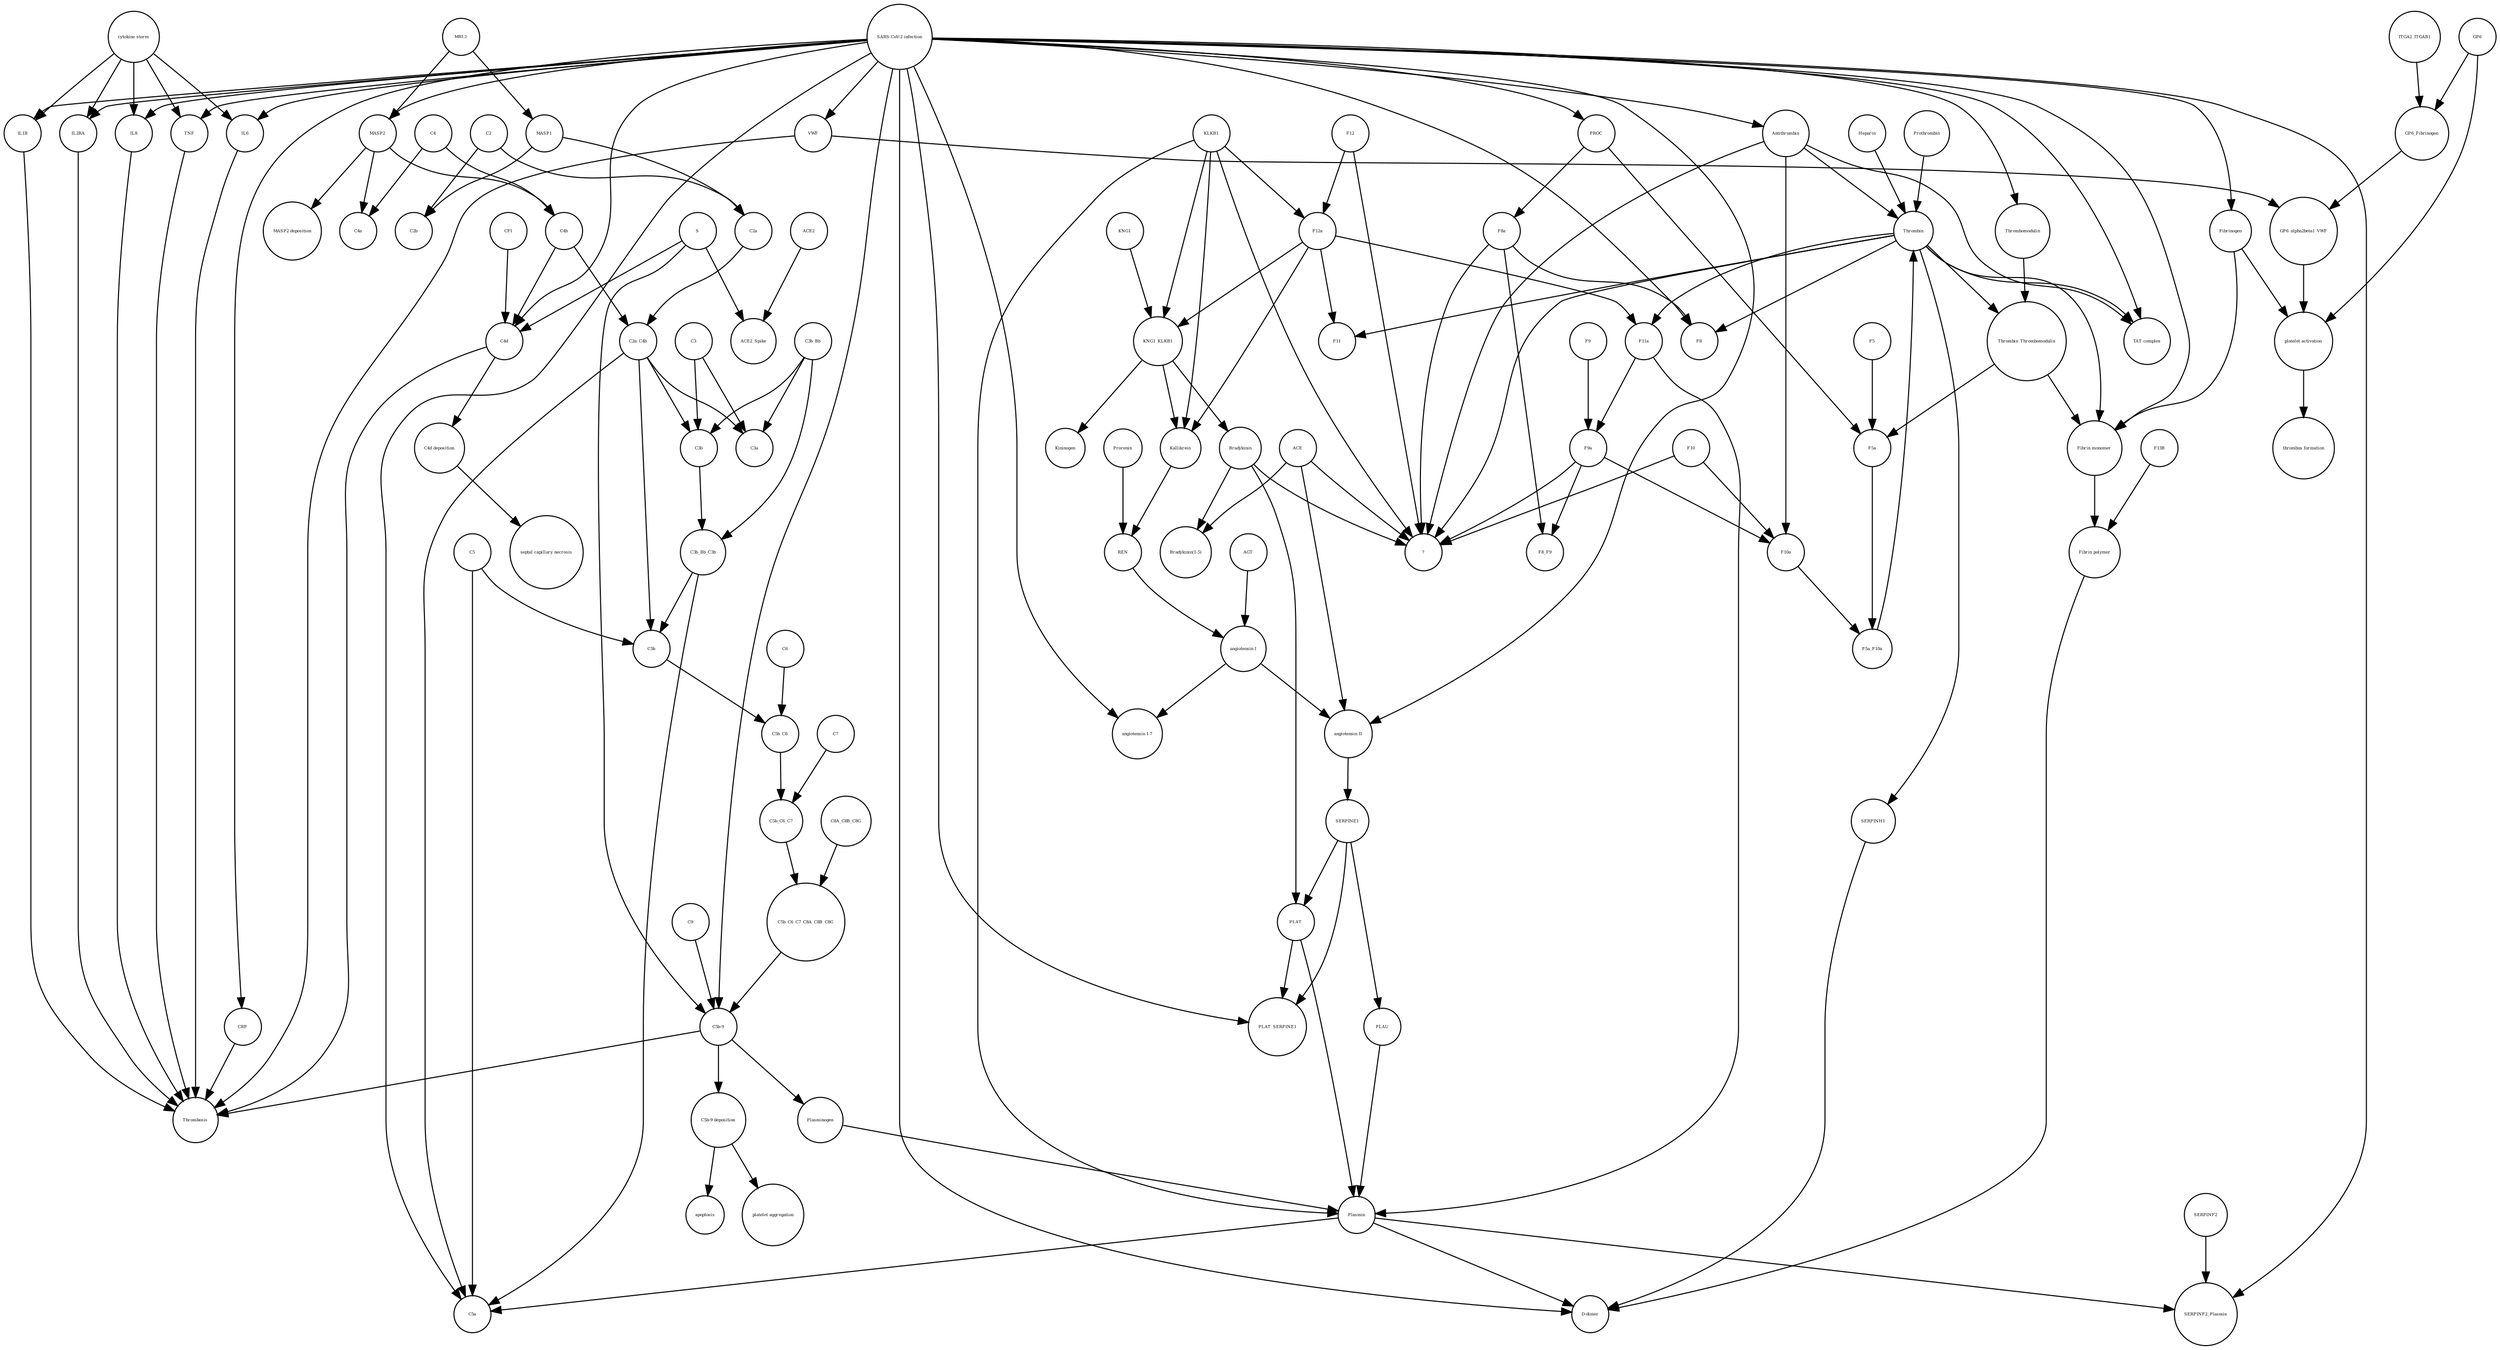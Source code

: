strict digraph  {
CFI [annotation="urn_miriam_hgnc_HGNC%3A2771", bipartite=0, cls=macromolecule, fontsize=4, label=CFI, shape=circle];
F5a [annotation="urn_miriam_hgnc_HGNC%3A3542", bipartite=0, cls=macromolecule, fontsize=4, label=F5a, shape=circle];
PLAT_SERPINE1 [annotation=urn_miriam_pubmed_22449964, bipartite=0, cls=complex, fontsize=4, label=PLAT_SERPINE1, shape=circle];
IL2RA [annotation="urn_miriam_hgnc_HGNC%3A6008", bipartite=0, cls=macromolecule, fontsize=4, label=IL2RA, shape=circle];
C5b [annotation="", bipartite=0, cls=macromolecule, fontsize=4, label=C5b, shape=circle];
F12a [annotation="urn_miriam_hgnc_HGNC%3A3530", bipartite=0, cls=macromolecule, fontsize=4, label=F12a, shape=circle];
F5 [annotation="urn_miriam_hgnc_HGNC%3A3541", bipartite=0, cls=macromolecule, fontsize=4, label=F5, shape=circle];
C4d [annotation="", bipartite=0, cls=macromolecule, fontsize=4, label=C4d, shape=circle];
Kininogen [annotation="urn_miriam_hgnc_HGNC%3A6383", bipartite=0, cls=macromolecule, fontsize=4, label=Kininogen, shape=circle];
IL6 [annotation=urn_miriam_hgnc_6018, bipartite=0, cls=macromolecule, fontsize=4, label=IL6, shape=circle];
F10 [annotation="urn_miriam_hgnc_HGNC%3A3528", bipartite=0, cls=macromolecule, fontsize=4, label=F10, shape=circle];
IL1B [annotation=urn_miriam_hgnc_5992, bipartite=0, cls=macromolecule, fontsize=4, label=IL1B, shape=circle];
F12 [annotation="urn_miriam_hgnc_HGNC%3A3530", bipartite=0, cls=macromolecule, fontsize=4, label=F12, shape=circle];
SERPINE1 [annotation="urn_miriam_hgnc_HGNC%3A8593", bipartite=0, cls=macromolecule, fontsize=4, label=SERPINE1, shape=circle];
C4a [annotation="", bipartite=0, cls=macromolecule, fontsize=4, label=C4a, shape=circle];
"angiotensin II" [annotation="urn_miriam_obo.chebi_CHEBI%3A2718", bipartite=0, cls="simple chemical", fontsize=4, label="angiotensin II", shape=circle];
C2a [annotation="", bipartite=0, cls=macromolecule, fontsize=4, label=C2a, shape=circle];
F8_F9 [annotation=urn_miriam_pubmed_22471307, bipartite=0, cls=complex, fontsize=4, label=F8_F9, shape=circle];
F9 [annotation="urn_miriam_hgnc_HGNC%3A35531", bipartite=0, cls=macromolecule, fontsize=4, label=F9, shape=circle];
C5 [annotation="urn_miriam_hgnc_HGNC%3A1331", bipartite=0, cls=macromolecule, fontsize=4, label=C5, shape=circle];
"Fibrin polymer" [annotation="", bipartite=0, cls=macromolecule, fontsize=4, label="Fibrin polymer", shape=circle];
C2a_C4b [annotation="", bipartite=0, cls=complex, fontsize=4, label=C2a_C4b, shape=circle];
Heparin [annotation="urn_miriam_pubmed_708377|urn_miriam_obo.chebi_CHEBI%3A28304", bipartite=0, cls="simple chemical", fontsize=4, label=Heparin, shape=circle];
"septal capillary necrosis" [annotation="", bipartite=0, cls=phenotype, fontsize=4, label="septal capillary necrosis", shape=circle];
"C5b-9" [annotation="", bipartite=0, cls=complex, fontsize=4, label="C5b-9", shape=circle];
C7 [annotation="urn_miriam_hgnc_HGNC%3A1346", bipartite=0, cls=macromolecule, fontsize=4, label=C7, shape=circle];
ACE [annotation="urn_miriam_hgnc_HGNC%3A2707", bipartite=0, cls=macromolecule, fontsize=4, label=ACE, shape=circle];
C5b_C6_C7 [annotation=urn_miriam_pubmed_28630159, bipartite=0, cls=complex, fontsize=4, label=C5b_C6_C7, shape=circle];
Kallikrein [annotation=urn_miriam_hgnc_6371, bipartite=0, cls=macromolecule, fontsize=4, label=Kallikrein, shape=circle];
"MASP2 deposition" [annotation="", bipartite=0, cls=phenotype, fontsize=4, label="MASP2 deposition", shape=circle];
F9a [annotation="", bipartite=0, cls=macromolecule, fontsize=4, label=F9a, shape=circle];
F8 [annotation="urn_miriam_hgnc_HGNC%3A3546", bipartite=0, cls=macromolecule, fontsize=4, label=F8, shape=circle];
ITGA2_ITGAB1 [annotation="urn_miriam_intact_EBI-16428357", bipartite=0, cls=complex, fontsize=4, label=ITGA2_ITGAB1, shape=circle];
"angiotensin I" [annotation="urn_miriam_obo.chebi_CHEBI%3A2718", bipartite=0, cls="simple chemical", fontsize=4, label="angiotensin I", shape=circle];
C8A_C8B_C8G [annotation="", bipartite=0, cls=complex, fontsize=4, label=C8A_C8B_C8G, shape=circle];
Prothrombin [annotation="urn_miriam_hgnc_HGNC%3A3535", bipartite=0, cls=macromolecule, fontsize=4, label=Prothrombin, shape=circle];
KNG1_KLKB1 [annotation=urn_miriam_pubmed_17598838, bipartite=0, cls=complex, fontsize=4, label=KNG1_KLKB1, shape=circle];
C6 [annotation="urn_miriam_hgnc_HGNC%3A1339", bipartite=0, cls=macromolecule, fontsize=4, label=C6, shape=circle];
F11 [annotation="urn_miriam_hgnc_HGNC%3A3529", bipartite=0, cls=macromolecule, fontsize=4, label=F11, shape=circle];
MASP2 [annotation=urn_miriam_hgnc_6902, bipartite=0, cls=macromolecule, fontsize=4, label=MASP2, shape=circle];
SERPINF2_Plasmin [annotation="", bipartite=0, cls=complex, fontsize=4, label=SERPINF2_Plasmin, shape=circle];
C2 [annotation="urn_miriam_hgnc_HGNC%3A1248", bipartite=0, cls=macromolecule, fontsize=4, label=C2, shape=circle];
F8a [annotation="urn_miriam_hgnc_HGNC%3A3546", bipartite=0, cls=macromolecule, fontsize=4, label=F8a, shape=circle];
REN [annotation="urn_miriam_hgnc_HGNC%3A9958", bipartite=0, cls=macromolecule, fontsize=4, label=REN, shape=circle];
"angiotensin I-7" [annotation="urn_miriam_obo.chebi_CHEBI%3A55438", bipartite=0, cls="simple chemical", fontsize=4, label="angiotensin I-7", shape=circle];
GP6_Fibrinogen [annotation="", bipartite=0, cls=complex, fontsize=4, label=GP6_Fibrinogen, shape=circle];
ACE2 [annotation="urn_miriam_hgnc_HGNC%3A13557", bipartite=0, cls=macromolecule, fontsize=4, label=ACE2, shape=circle];
F11a [annotation="urn_miriam_hgnc_HGNC%3A3529", bipartite=0, cls=macromolecule, fontsize=4, label=F11a, shape=circle];
GP6_alpha2beta1_VWF [annotation="", bipartite=0, cls=complex, fontsize=4, label=GP6_alpha2beta1_VWF, shape=circle];
"SARS-CoV-2 infection" [annotation=urn_miriam_taxonomy_2697049, bipartite=0, cls=phenotype, fontsize=4, label="SARS-CoV-2 infection", shape=circle];
"TAT complex" [annotation=urn_miriam_pubmed_22930518, bipartite=0, cls=complex, fontsize=4, label="TAT complex", shape=circle];
"C4d deposition" [annotation="", bipartite=0, cls=phenotype, fontsize=4, label="C4d deposition", shape=circle];
Antithrombin [annotation="urn_miriam_hgnc_HGNC%3A775", bipartite=0, cls=macromolecule, fontsize=4, label=Antithrombin, shape=circle];
KLKB1 [annotation=urn_miriam_hgnc_6371, bipartite=0, cls=macromolecule, fontsize=4, label=KLKB1, shape=circle];
C5b_C6 [annotation="", bipartite=0, cls=complex, fontsize=4, label=C5b_C6, shape=circle];
Thrombin [annotation="urn_miriam_hgnc_HGNC%3A3535", bipartite=0, cls=macromolecule, fontsize=4, label=Thrombin, shape=circle];
PROC [annotation="urn_miriam_hgnc_HGNC%3A9451", bipartite=0, cls=macromolecule, fontsize=4, label=PROC, shape=circle];
Prorenin [annotation="", bipartite=0, cls=macromolecule, fontsize=4, label=Prorenin, shape=circle];
C3b_Bb_C3b [annotation="urn_miriam_pubmed_12440962|urn_miriam_brenda_34.4.21.47", bipartite=0, cls=complex, fontsize=4, label=C3b_Bb_C3b, shape=circle];
C3a [annotation="", bipartite=0, cls=macromolecule, fontsize=4, label=C3a, shape=circle];
Thrombosis [annotation="urn_miriam_mesh_D013923|urn_miriam_mesh_D055806", bipartite=0, cls=phenotype, fontsize=4, label=Thrombosis, shape=circle];
"C5b-9 deposition" [annotation="", bipartite=0, cls=phenotype, fontsize=4, label="C5b-9 deposition", shape=circle];
IL8 [annotation="urn_miriam_hgnc_HGNC%3A6025", bipartite=0, cls=macromolecule, fontsize=4, label=IL8, shape=circle];
C4 [annotation="", bipartite=0, cls=macromolecule, fontsize=4, label=C4, shape=circle];
C9 [annotation="urn_miriam_hgnc_HGNC%3A1358", bipartite=0, cls=macromolecule, fontsize=4, label=C9, shape=circle];
C5b_C6_C7_C8A_C8B_C8G [annotation=urn_miriam_pubmed_28630159, bipartite=0, cls=complex, fontsize=4, label=C5b_C6_C7_C8A_C8B_C8G, shape=circle];
"Bradykinin(1-5)" [annotation="", bipartite=0, cls=macromolecule, fontsize=4, label="Bradykinin(1-5)", shape=circle];
"cytokine storm" [annotation=urn_miriam_pubmed_2504360, bipartite=0, cls=phenotype, fontsize=4, label="cytokine storm", shape=circle];
F5a_F10a [annotation=urn_miriam_pubmed_2303476, bipartite=0, cls=complex, fontsize=4, label=F5a_F10a, shape=circle];
C3b [annotation="", bipartite=0, cls=macromolecule, fontsize=4, label=C3b, shape=circle];
TNF [annotation=urn_miriam_hgnc_11892, bipartite=0, cls=macromolecule, fontsize=4, label=TNF, shape=circle];
Bradykinin [annotation="urn_miriam_obo.chebi_CHEBI%3A3165", bipartite=0, cls=macromolecule, fontsize=4, label=Bradykinin, shape=circle];
KNG1 [annotation="urn_miriam_hgnc.symbol_6383", bipartite=0, cls=macromolecule, fontsize=4, label=KNG1, shape=circle];
PLAT [annotation="urn_miriam_hgnc_HGNC%3A9051", bipartite=0, cls=macromolecule, fontsize=4, label=PLAT, shape=circle];
MASP1 [annotation="urn_miriam_hgnc_HGNC%3A6901", bipartite=0, cls=macromolecule, fontsize=4, label=MASP1, shape=circle];
F13B [annotation="", bipartite=0, cls=macromolecule, fontsize=4, label=F13B, shape=circle];
MBL2 [annotation=urn_miriam_hgnc_6902, bipartite=0, cls=macromolecule, fontsize=4, label=MBL2, shape=circle];
C3b_Bb [annotation="urn_miriam_pubmed_12440962|urn_miriam_brenda_3.4.21.47", bipartite=0, cls=complex, fontsize=4, label=C3b_Bb, shape=circle];
"thrombus formation" [annotation="", bipartite=0, cls=phenotype, fontsize=4, label="thrombus formation", shape=circle];
AGT [annotation="urn_miriam_hgnc_HGNC%3A333", bipartite=0, cls=macromolecule, fontsize=4, label=AGT, shape=circle];
GP6 [annotation=urn_miriam_hgnc_14388, bipartite=0, cls=macromolecule, fontsize=4, label=GP6, shape=circle];
Fibrinogen [annotation=urn_miriam_pubmed_19296670, bipartite=0, cls=complex, fontsize=4, label=Fibrinogen, shape=circle];
CRP [annotation="urn_miriam_hgnc_HGNC%3A2367", bipartite=0, cls=macromolecule, fontsize=4, label=CRP, shape=circle];
PLAU [annotation="", bipartite=0, cls=macromolecule, fontsize=4, label=PLAU, shape=circle];
ACE2_Spike [annotation="", bipartite=0, cls=complex, fontsize=4, label=ACE2_Spike, shape=circle];
C3 [annotation="urn_miriam_hgnc_HGNC%3A1318", bipartite=0, cls=macromolecule, fontsize=4, label=C3, shape=circle];
C4b [annotation="", bipartite=0, cls=macromolecule, fontsize=4, label=C4b, shape=circle];
C5a [annotation="", bipartite=0, cls=macromolecule, fontsize=4, label=C5a, shape=circle];
Plasmin [annotation="urn_miriam_hgnc_HGNC%3A9051", bipartite=0, cls=macromolecule, fontsize=4, label=Plasmin, shape=circle];
"platelet activation" [annotation="urn_miriam_obo.go_GO%3A0030168", bipartite=0, cls=phenotype, fontsize=4, label="platelet activation", shape=circle];
"?" [annotation="", bipartite=0, cls=macromolecule, fontsize=4, label="?", shape=circle];
"D-dimer" [annotation=urn_miriam_pubmed_19008457, bipartite=0, cls=macromolecule, fontsize=4, label="D-dimer", shape=circle];
"Fibrin monomer" [annotation="", bipartite=0, cls=macromolecule, fontsize=4, label="Fibrin monomer", shape=circle];
apoptosis [annotation="urn_miriam_obo.go_GO%3A0006915", bipartite=0, cls=phenotype, fontsize=4, label=apoptosis, shape=circle];
SERPINF2 [annotation="urn_miriam_hgnc_HGNC%3A9075", bipartite=0, cls=macromolecule, fontsize=4, label=SERPINF2, shape=circle];
F10a [annotation="urn_miriam_hgnc_HGNC%3A3528", bipartite=0, cls=macromolecule, fontsize=4, label=F10a, shape=circle];
C2b [annotation="", bipartite=0, cls=macromolecule, fontsize=4, label=C2b, shape=circle];
Thrombomodulin [annotation="urn_miriam_hgnc_HGNC%3A11784", bipartite=0, cls=macromolecule, fontsize=4, label=Thrombomodulin, shape=circle];
S [annotation="urn_miriam_uniprot_P0DTC2|urn_miriam_uniprot_P59594", bipartite=0, cls=macromolecule, fontsize=4, label=S, shape=circle];
SERPINH1 [annotation="urn_miriam_hgnc_HGNC%3A1546", bipartite=0, cls=macromolecule, fontsize=4, label=SERPINH1, shape=circle];
"platelet aggregation" [annotation="urn_miriam_obo.go_GO%3A0030168", bipartite=0, cls=phenotype, fontsize=4, label="platelet aggregation", shape=circle];
Thrombin_Thrombomodulin [annotation="urn_miriam_pubmed_6282863|urn_miriam_taxonomy_9986", bipartite=0, cls=complex, fontsize=4, label=Thrombin_Thrombomodulin, shape=circle];
Plasminogen [annotation="urn_miriam_hgnc_HGNC%3A9071", bipartite=0, cls=macromolecule, fontsize=4, label=Plasminogen, shape=circle];
VWF [annotation="urn_miriam_hgnc_HGNC%3A12726", bipartite=0, cls=macromolecule, fontsize=4, label=VWF, shape=circle];
CFI -> C4d  [annotation=urn_miriam_pubmed_19362461, interaction_type=catalysis];
F5a -> F5a_F10a  [annotation="", interaction_type=production];
IL2RA -> Thrombosis  [annotation="", interaction_type=production];
C5b -> C5b_C6  [annotation="", interaction_type=production];
F12a -> F11a  [annotation="", interaction_type=production];
F12a -> F11  [annotation="", interaction_type=production];
F12a -> KNG1_KLKB1  [annotation=urn_miriam_pubmed_7944388, interaction_type=catalysis];
F12a -> Kallikrein  [annotation=urn_miriam_pubmed_21304106, interaction_type=catalysis];
F5 -> F5a  [annotation="", interaction_type=production];
C4d -> Thrombosis  [annotation="", interaction_type=production];
C4d -> "C4d deposition"  [annotation="", interaction_type=production];
IL6 -> Thrombosis  [annotation="", interaction_type=production];
F10 -> F10a  [annotation="", interaction_type=production];
F10 -> "?"  [annotation="", interaction_type=production];
IL1B -> Thrombosis  [annotation="", interaction_type=production];
F12 -> F12a  [annotation="", interaction_type=production];
F12 -> "?"  [annotation="", interaction_type=production];
SERPINE1 -> PLAU  [annotation=urn_miriam_pubmed_21199867, interaction_type=inhibition];
SERPINE1 -> PLAT  [annotation="urn_miriam_pubmed_10373228|urn_miriam_pubmed_2769655", interaction_type=inhibition];
SERPINE1 -> PLAT_SERPINE1  [annotation="", interaction_type=production];
"angiotensin II" -> SERPINE1  [annotation="", interaction_type=production];
C2a -> C2a_C4b  [annotation="", interaction_type=production];
F9 -> F9a  [annotation="", interaction_type=production];
C5 -> C5a  [annotation="", interaction_type=production];
C5 -> C5b  [annotation="", interaction_type=production];
"Fibrin polymer" -> "D-dimer"  [annotation="", interaction_type=production];
C2a_C4b -> C3b  [annotation=urn_miriam_pubmed_12440962, interaction_type=catalysis];
C2a_C4b -> C3a  [annotation=urn_miriam_pubmed_12440962, interaction_type=catalysis];
C2a_C4b -> C5b  [annotation=urn_miriam_pubmed_28630159, interaction_type=catalysis];
C2a_C4b -> C5a  [annotation=urn_miriam_pubmed_28630159, interaction_type=catalysis];
Heparin -> Thrombin  [annotation=urn_miriam_pubmed_15853774, interaction_type=catalysis];
"C5b-9" -> Plasminogen  [annotation="", interaction_type=production];
"C5b-9" -> Thrombosis  [annotation="", interaction_type=production];
"C5b-9" -> "C5b-9 deposition"  [annotation="", interaction_type=production];
C7 -> C5b_C6_C7  [annotation="", interaction_type=production];
ACE -> "?"  [annotation=urn_miriam_pubmed_10969042, interaction_type=catalysis];
ACE -> "Bradykinin(1-5)"  [annotation=urn_miriam_pubmed_10969042, interaction_type=catalysis];
ACE -> "angiotensin II"  [annotation="urn_miriam_taxonomy_9606|urn_miriam_pubmed_190881|urn_miriam_pubmed_10969042", interaction_type=catalysis];
C5b_C6_C7 -> C5b_C6_C7_C8A_C8B_C8G  [annotation="", interaction_type=production];
Kallikrein -> REN  [annotation=urn_miriam_pubmed_12793984, interaction_type=catalysis];
F9a -> F8_F9  [annotation="", interaction_type=production];
F9a -> F10a  [annotation="urn_miriam_pubmed_11551226|urn_miriam_pubmed_15853774", interaction_type=catalysis];
F9a -> "?"  [annotation="urn_miriam_pubmed_11551226|urn_miriam_pubmed_15853774", interaction_type=catalysis];
ITGA2_ITGAB1 -> GP6_Fibrinogen  [annotation="", interaction_type=production];
"angiotensin I" -> "angiotensin I-7"  [annotation="", interaction_type=production];
"angiotensin I" -> "angiotensin II"  [annotation="", interaction_type=production];
C8A_C8B_C8G -> C5b_C6_C7_C8A_C8B_C8G  [annotation="", interaction_type=production];
Prothrombin -> Thrombin  [annotation="", interaction_type=production];
KNG1_KLKB1 -> Kallikrein  [annotation=urn_miriam_isbn_9781482204049, interaction_type=catalysis];
KNG1_KLKB1 -> Bradykinin  [annotation=urn_miriam_isbn_9781482204049, interaction_type=catalysis];
KNG1_KLKB1 -> Kininogen  [annotation=urn_miriam_isbn_9781482204049, interaction_type=catalysis];
C6 -> C5b_C6  [annotation="", interaction_type=production];
MASP2 -> "MASP2 deposition"  [annotation="", interaction_type=production];
MASP2 -> C4a  [annotation=urn_miriam_pubmed_21664989, interaction_type=catalysis];
MASP2 -> C4b  [annotation=urn_miriam_pubmed_21664989, interaction_type=catalysis];
C2 -> C2b  [annotation="", interaction_type=production];
C2 -> C2a  [annotation="", interaction_type=production];
F8a -> F8_F9  [annotation="", interaction_type=production];
F8a -> "?"  [annotation="", interaction_type=production];
F8a -> F8  [annotation="", interaction_type=production];
REN -> "angiotensin I"  [annotation="urn_miriam_pubmed_10585461|urn_miriam_pubmed_30934934|urn_miriam_pubmed_6172448|urn_miriam_taxonomy_9606", interaction_type=catalysis];
GP6_Fibrinogen -> GP6_alpha2beta1_VWF  [annotation="", interaction_type=production];
ACE2 -> ACE2_Spike  [annotation="", interaction_type=production];
F11a -> F9a  [annotation=urn_miriam_pubmed_9100000, interaction_type=catalysis];
F11a -> Plasmin  [annotation=urn_miriam_pubmed_3850647, interaction_type=catalysis];
GP6_alpha2beta1_VWF -> "platelet activation"  [annotation="", interaction_type=production];
"SARS-CoV-2 infection" -> PLAT_SERPINE1  [annotation="", interaction_type=production];
"SARS-CoV-2 infection" -> SERPINF2_Plasmin  [annotation="", interaction_type=production];
"SARS-CoV-2 infection" -> C5a  [annotation="", interaction_type=production];
"SARS-CoV-2 infection" -> Thrombomodulin  [annotation="", interaction_type=production];
"SARS-CoV-2 infection" -> Fibrinogen  [annotation="", interaction_type=production];
"SARS-CoV-2 infection" -> IL2RA  [annotation=urn_miriam_pubmed_32286245, interaction_type=stimulation];
"SARS-CoV-2 infection" -> "angiotensin I-7"  [annotation=urn_miriam_pubmed_23392115, interaction_type=inhibition];
"SARS-CoV-2 infection" -> Antithrombin  [annotation="", interaction_type=production];
"SARS-CoV-2 infection" -> CRP  [annotation="", interaction_type=production];
"SARS-CoV-2 infection" -> "TAT complex"  [annotation="", interaction_type=production];
"SARS-CoV-2 infection" -> MASP2  [annotation="", interaction_type=production];
"SARS-CoV-2 infection" -> TNF  [annotation=urn_miriam_pubmed_32504360, interaction_type=stimulation];
"SARS-CoV-2 infection" -> IL6  [annotation=urn_miriam_pubmed_32286245, interaction_type=stimulation];
"SARS-CoV-2 infection" -> "Fibrin monomer"  [annotation="", interaction_type=production];
"SARS-CoV-2 infection" -> F8  [annotation="", interaction_type=production];
"SARS-CoV-2 infection" -> "D-dimer"  [annotation="", interaction_type=production];
"SARS-CoV-2 infection" -> "C5b-9"  [annotation="", interaction_type=production];
"SARS-CoV-2 infection" -> IL1B  [annotation=urn_miriam_pubmed_32171193, interaction_type=stimulation];
"SARS-CoV-2 infection" -> C4d  [annotation="", interaction_type=production];
"SARS-CoV-2 infection" -> PROC  [annotation="", interaction_type=production];
"SARS-CoV-2 infection" -> IL8  [annotation=urn_miriam_pubmed_32286245, interaction_type=stimulation];
"SARS-CoV-2 infection" -> "angiotensin II"  [annotation=urn_miriam_pubmed_32048163, interaction_type=catalysis];
"SARS-CoV-2 infection" -> VWF  [annotation="", interaction_type=production];
"C4d deposition" -> "septal capillary necrosis"  [annotation="", interaction_type=production];
Antithrombin -> "TAT complex"  [annotation="", interaction_type=production];
Antithrombin -> Thrombin  [annotation=urn_miriam_pubmed_15853774, interaction_type=inhibition];
Antithrombin -> F10a  [annotation="urn_miriam_pubmed_11551226|urn_miriam_pubmed_15853774", interaction_type=inhibition];
Antithrombin -> "?"  [annotation="urn_miriam_pubmed_11551226|urn_miriam_pubmed_15853774", interaction_type=inhibition];
KLKB1 -> "?"  [annotation=urn_miriam_pubmed_21304106, interaction_type=catalysis];
KLKB1 -> F12a  [annotation=urn_miriam_pubmed_21304106, interaction_type=catalysis];
KLKB1 -> Plasmin  [annotation=urn_miriam_pubmed_3850647, interaction_type=catalysis];
KLKB1 -> KNG1_KLKB1  [annotation="", interaction_type=production];
KLKB1 -> Kallikrein  [annotation="", interaction_type=production];
C5b_C6 -> C5b_C6_C7  [annotation="", interaction_type=production];
Thrombin -> SERPINH1  [annotation=urn_miriam_pubmed_23809134, interaction_type=catalysis];
Thrombin -> "?"  [annotation=urn_miriam_pubmed_15746105, interaction_type=catalysis];
Thrombin -> F8  [annotation=urn_miriam_pubmed_15746105, interaction_type=catalysis];
Thrombin -> "Fibrin monomer"  [annotation="urn_miriam_pubmed_6282863|urn_miriam_pubmed_28228446", interaction_type=catalysis];
Thrombin -> "TAT complex"  [annotation="", interaction_type=production];
Thrombin -> F11  [annotation="urn_miriam_pubmed_21304106|urn_miriam_pubmed_8631976", interaction_type=catalysis];
Thrombin -> F11a  [annotation="urn_miriam_pubmed_21304106|urn_miriam_pubmed_8631976", interaction_type=catalysis];
Thrombin -> Thrombin_Thrombomodulin  [annotation="", interaction_type=production];
PROC -> F5a  [annotation="urn_miriam_pubmed_6282863|urn_miriam_pubmed_6572921|urn_miriam_pubmed_2322551", interaction_type=inhibition];
PROC -> F8a  [annotation="", interaction_type=production];
Prorenin -> REN  [annotation="", interaction_type=production];
C3b_Bb_C3b -> C5a  [annotation=urn_miriam_pubmed_28630159, interaction_type=catalysis];
C3b_Bb_C3b -> C5b  [annotation=urn_miriam_pubmed_28630159, interaction_type=catalysis];
"C5b-9 deposition" -> apoptosis  [annotation="", interaction_type=production];
"C5b-9 deposition" -> "platelet aggregation"  [annotation="", interaction_type=production];
IL8 -> Thrombosis  [annotation="", interaction_type=production];
C4 -> C4a  [annotation="", interaction_type=production];
C4 -> C4b  [annotation="", interaction_type=production];
C9 -> "C5b-9"  [annotation="", interaction_type=production];
C5b_C6_C7_C8A_C8B_C8G -> "C5b-9"  [annotation="", interaction_type=production];
"cytokine storm" -> TNF  [annotation="", interaction_type=production];
"cytokine storm" -> IL1B  [annotation="", interaction_type=production];
"cytokine storm" -> IL6  [annotation="", interaction_type=production];
"cytokine storm" -> IL2RA  [annotation="", interaction_type=production];
"cytokine storm" -> IL8  [annotation="", interaction_type=production];
F5a_F10a -> Thrombin  [annotation="urn_miriam_pubmed_4430674|urn_miriam_pubmed_3818642", interaction_type=catalysis];
C3b -> C3b_Bb_C3b  [annotation="", interaction_type=production];
TNF -> Thrombosis  [annotation="", interaction_type=production];
Bradykinin -> "?"  [annotation="", interaction_type=production];
Bradykinin -> "Bradykinin(1-5)"  [annotation="", interaction_type=production];
Bradykinin -> PLAT  [annotation="urn_miriam_pubmed_10373228|urn_miriam_pubmed_2769655", interaction_type=catalysis];
KNG1 -> KNG1_KLKB1  [annotation="", interaction_type=production];
PLAT -> Plasmin  [annotation=urn_miriam_pubmed_3850647, interaction_type=catalysis];
PLAT -> PLAT_SERPINE1  [annotation="", interaction_type=production];
MASP1 -> C2b  [annotation=urn_miriam_pubmed_10946292, interaction_type=catalysis];
MASP1 -> C2a  [annotation=urn_miriam_pubmed_10946292, interaction_type=catalysis];
F13B -> "Fibrin polymer"  [annotation="urn_miriam_pubmed_29096812|urn_miriam_pubmed_7577232", interaction_type=catalysis];
MBL2 -> MASP1  [annotation="", interaction_type=production];
MBL2 -> MASP2  [annotation="", interaction_type=production];
C3b_Bb -> C3b  [annotation=urn_miriam_pubmed_12440962, interaction_type=catalysis];
C3b_Bb -> C3a  [annotation=urn_miriam_pubmed_12440962, interaction_type=catalysis];
C3b_Bb -> C3b_Bb_C3b  [annotation="", interaction_type=production];
AGT -> "angiotensin I"  [annotation="", interaction_type=production];
GP6 -> GP6_Fibrinogen  [annotation="", interaction_type=production];
GP6 -> "platelet activation"  [annotation="urn_miriam_pubmed_29472360|urn_miriam_taxonomy_10090", interaction_type=catalysis];
Fibrinogen -> "platelet activation"  [annotation="", interaction_type=production];
Fibrinogen -> "Fibrin monomer"  [annotation="", interaction_type=production];
CRP -> Thrombosis  [annotation="", interaction_type=production];
PLAU -> Plasmin  [annotation=urn_miriam_pubmed_3850647, interaction_type=catalysis];
C3 -> C3b  [annotation="", interaction_type=production];
C3 -> C3a  [annotation="", interaction_type=production];
C4b -> C4d  [annotation="", interaction_type=production];
C4b -> C2a_C4b  [annotation="", interaction_type=production];
Plasmin -> "D-dimer"  [annotation="urn_miriam_pubmed_29096812|urn_miriam_pubmed_10574983", interaction_type=catalysis];
Plasmin -> SERPINF2_Plasmin  [annotation="", interaction_type=production];
Plasmin -> C5a  [annotation="", interaction_type=production];
"platelet activation" -> "thrombus formation"  [annotation="", interaction_type=production];
"Fibrin monomer" -> "Fibrin polymer"  [annotation="", interaction_type=production];
SERPINF2 -> SERPINF2_Plasmin  [annotation="", interaction_type=production];
F10a -> F5a_F10a  [annotation="", interaction_type=production];
Thrombomodulin -> Thrombin_Thrombomodulin  [annotation="", interaction_type=production];
S -> ACE2_Spike  [annotation="", interaction_type=production];
S -> C4d  [annotation="", interaction_type=production];
S -> "C5b-9"  [annotation="", interaction_type=production];
SERPINH1 -> "D-dimer"  [annotation="urn_miriam_pubmed_29096812|urn_miriam_pubmed_10574983", interaction_type=catalysis];
Thrombin_Thrombomodulin -> F5a  [annotation="urn_miriam_pubmed_6282863|urn_miriam_pubmed_6572921|urn_miriam_pubmed_2322551", interaction_type=inhibition];
Thrombin_Thrombomodulin -> "Fibrin monomer"  [annotation="urn_miriam_pubmed_6282863|urn_miriam_pubmed_28228446", interaction_type=inhibition];
Plasminogen -> Plasmin  [annotation="", interaction_type=production];
VWF -> GP6_alpha2beta1_VWF  [annotation="", interaction_type=production];
VWF -> Thrombosis  [annotation="", interaction_type=production];
}
